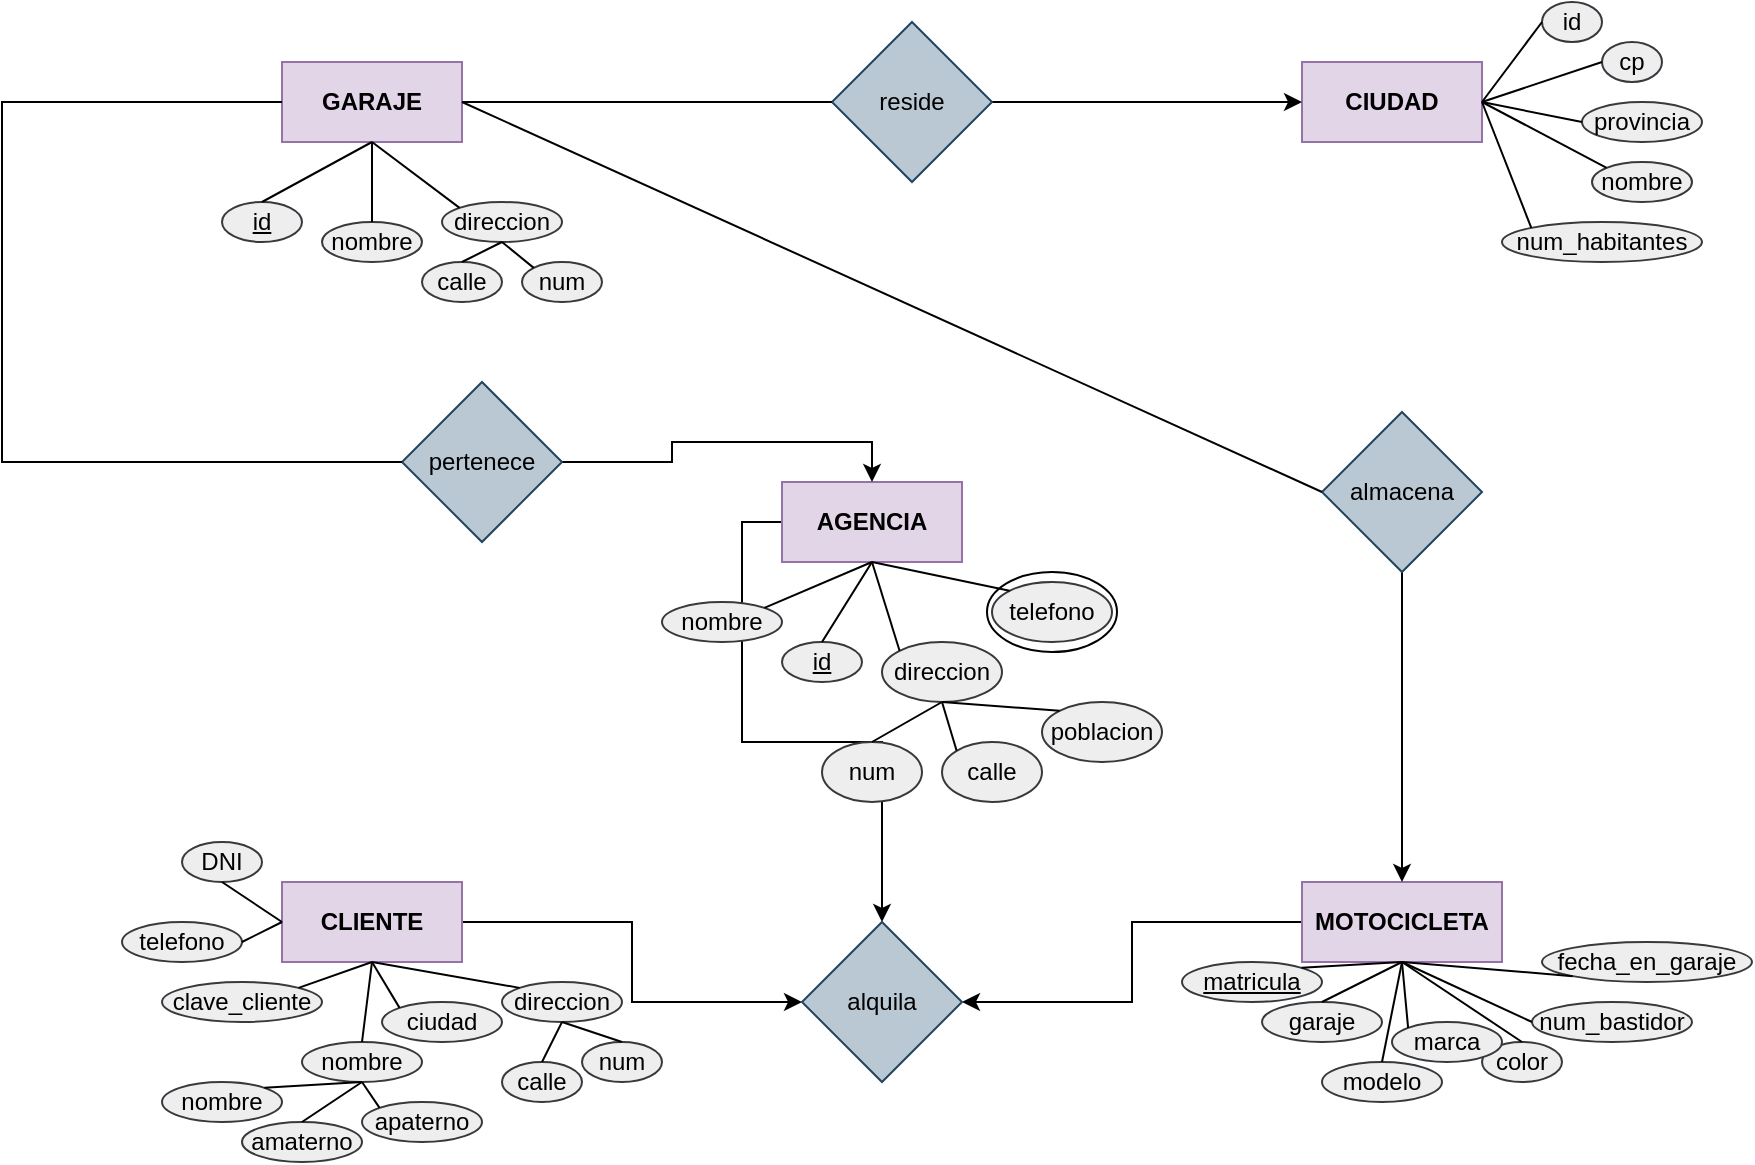<mxfile version="21.7.1" type="github">
  <diagram name="Página-1" id="6Qantz0VoZ0_T7V_tYev">
    <mxGraphModel dx="1158" dy="665" grid="1" gridSize="10" guides="1" tooltips="1" connect="1" arrows="1" fold="1" page="1" pageScale="1" pageWidth="1920" pageHeight="1200" math="0" shadow="0">
      <root>
        <mxCell id="0" />
        <mxCell id="1" parent="0" />
        <mxCell id="ZFLPJwySdcqMTgecmooD-103" style="edgeStyle=orthogonalEdgeStyle;rounded=0;orthogonalLoop=1;jettySize=auto;html=1;exitX=0;exitY=0.5;exitDx=0;exitDy=0;entryX=0.5;entryY=0;entryDx=0;entryDy=0;" edge="1" parent="1" source="ZFLPJwySdcqMTgecmooD-1" target="ZFLPJwySdcqMTgecmooD-93">
          <mxGeometry relative="1" as="geometry" />
        </mxCell>
        <mxCell id="ZFLPJwySdcqMTgecmooD-1" value="AGENCIA" style="rounded=0;whiteSpace=wrap;html=1;fillColor=#e1d5e7;strokeColor=#9673a6;fontStyle=1" vertex="1" parent="1">
          <mxGeometry x="990" y="530" width="90" height="40" as="geometry" />
        </mxCell>
        <mxCell id="ZFLPJwySdcqMTgecmooD-101" style="edgeStyle=orthogonalEdgeStyle;rounded=0;orthogonalLoop=1;jettySize=auto;html=1;exitX=1;exitY=0.5;exitDx=0;exitDy=0;entryX=0;entryY=0.5;entryDx=0;entryDy=0;" edge="1" parent="1" source="ZFLPJwySdcqMTgecmooD-2" target="ZFLPJwySdcqMTgecmooD-93">
          <mxGeometry relative="1" as="geometry" />
        </mxCell>
        <mxCell id="ZFLPJwySdcqMTgecmooD-2" value="CLIENTE" style="rounded=0;whiteSpace=wrap;html=1;fillColor=#e1d5e7;strokeColor=#9673a6;fontStyle=1" vertex="1" parent="1">
          <mxGeometry x="740" y="730" width="90" height="40" as="geometry" />
        </mxCell>
        <mxCell id="ZFLPJwySdcqMTgecmooD-4" value="GARAJE" style="rounded=0;whiteSpace=wrap;html=1;fillColor=#e1d5e7;strokeColor=#9673a6;fontStyle=1" vertex="1" parent="1">
          <mxGeometry x="740" y="320" width="90" height="40" as="geometry" />
        </mxCell>
        <mxCell id="ZFLPJwySdcqMTgecmooD-5" value="CIUDAD" style="rounded=0;whiteSpace=wrap;html=1;fillColor=#e1d5e7;strokeColor=#9673a6;fontStyle=1" vertex="1" parent="1">
          <mxGeometry x="1250" y="320" width="90" height="40" as="geometry" />
        </mxCell>
        <mxCell id="ZFLPJwySdcqMTgecmooD-102" style="edgeStyle=orthogonalEdgeStyle;rounded=0;orthogonalLoop=1;jettySize=auto;html=1;exitX=0;exitY=0.5;exitDx=0;exitDy=0;entryX=1;entryY=0.5;entryDx=0;entryDy=0;" edge="1" parent="1" source="ZFLPJwySdcqMTgecmooD-6" target="ZFLPJwySdcqMTgecmooD-93">
          <mxGeometry relative="1" as="geometry" />
        </mxCell>
        <mxCell id="ZFLPJwySdcqMTgecmooD-6" value="MOTOCICLETA" style="rounded=0;whiteSpace=wrap;html=1;fillColor=#e1d5e7;strokeColor=#9673a6;fontStyle=1" vertex="1" parent="1">
          <mxGeometry x="1250" y="730" width="100" height="40" as="geometry" />
        </mxCell>
        <mxCell id="ZFLPJwySdcqMTgecmooD-7" value="nombre" style="ellipse;whiteSpace=wrap;html=1;fillColor=#eeeeee;strokeColor=#36393d;" vertex="1" parent="1">
          <mxGeometry x="930" y="590" width="60" height="20" as="geometry" />
        </mxCell>
        <mxCell id="ZFLPJwySdcqMTgecmooD-8" value="id" style="ellipse;whiteSpace=wrap;html=1;fillColor=#eeeeee;strokeColor=#36393d;fontStyle=4" vertex="1" parent="1">
          <mxGeometry x="990" y="610" width="40" height="20" as="geometry" />
        </mxCell>
        <mxCell id="ZFLPJwySdcqMTgecmooD-9" value="direccion" style="ellipse;whiteSpace=wrap;html=1;fillColor=#eeeeee;strokeColor=#36393d;" vertex="1" parent="1">
          <mxGeometry x="1040" y="610" width="60" height="30" as="geometry" />
        </mxCell>
        <mxCell id="ZFLPJwySdcqMTgecmooD-10" value="calle" style="ellipse;whiteSpace=wrap;html=1;fillColor=#eeeeee;strokeColor=#36393d;" vertex="1" parent="1">
          <mxGeometry x="1070" y="660" width="50" height="30" as="geometry" />
        </mxCell>
        <mxCell id="ZFLPJwySdcqMTgecmooD-11" value="num" style="ellipse;whiteSpace=wrap;html=1;fillColor=#eeeeee;strokeColor=#36393d;" vertex="1" parent="1">
          <mxGeometry x="1010" y="660" width="50" height="30" as="geometry" />
        </mxCell>
        <mxCell id="ZFLPJwySdcqMTgecmooD-13" value="telefono" style="ellipse;whiteSpace=wrap;html=1;fillColor=#eeeeee;strokeColor=#36393d;" vertex="1" parent="1">
          <mxGeometry x="1095" y="580" width="60" height="30" as="geometry" />
        </mxCell>
        <mxCell id="ZFLPJwySdcqMTgecmooD-14" value="poblacion" style="ellipse;whiteSpace=wrap;html=1;fillColor=#eeeeee;strokeColor=#36393d;" vertex="1" parent="1">
          <mxGeometry x="1120" y="640" width="60" height="30" as="geometry" />
        </mxCell>
        <mxCell id="ZFLPJwySdcqMTgecmooD-16" value="" style="endArrow=none;html=1;rounded=0;entryX=0.5;entryY=1;entryDx=0;entryDy=0;exitX=1;exitY=0;exitDx=0;exitDy=0;" edge="1" parent="1" source="ZFLPJwySdcqMTgecmooD-7" target="ZFLPJwySdcqMTgecmooD-1">
          <mxGeometry width="50" height="50" relative="1" as="geometry">
            <mxPoint x="950" y="530" as="sourcePoint" />
            <mxPoint x="1000" y="480" as="targetPoint" />
          </mxGeometry>
        </mxCell>
        <mxCell id="ZFLPJwySdcqMTgecmooD-17" value="" style="endArrow=none;html=1;rounded=0;entryX=0.5;entryY=1;entryDx=0;entryDy=0;exitX=0.5;exitY=0;exitDx=0;exitDy=0;" edge="1" parent="1" source="ZFLPJwySdcqMTgecmooD-8" target="ZFLPJwySdcqMTgecmooD-1">
          <mxGeometry width="50" height="50" relative="1" as="geometry">
            <mxPoint x="1000" y="620" as="sourcePoint" />
            <mxPoint x="1045" y="580" as="targetPoint" />
          </mxGeometry>
        </mxCell>
        <mxCell id="ZFLPJwySdcqMTgecmooD-18" value="" style="endArrow=none;html=1;rounded=0;entryX=0.5;entryY=1;entryDx=0;entryDy=0;exitX=0;exitY=0;exitDx=0;exitDy=0;" edge="1" parent="1" source="ZFLPJwySdcqMTgecmooD-9" target="ZFLPJwySdcqMTgecmooD-1">
          <mxGeometry width="50" height="50" relative="1" as="geometry">
            <mxPoint x="1060" y="640" as="sourcePoint" />
            <mxPoint x="1045" y="580" as="targetPoint" />
          </mxGeometry>
        </mxCell>
        <mxCell id="ZFLPJwySdcqMTgecmooD-19" value="" style="endArrow=none;html=1;rounded=0;entryX=0.5;entryY=1;entryDx=0;entryDy=0;exitX=0;exitY=0;exitDx=0;exitDy=0;" edge="1" parent="1" source="ZFLPJwySdcqMTgecmooD-13" target="ZFLPJwySdcqMTgecmooD-1">
          <mxGeometry width="50" height="50" relative="1" as="geometry">
            <mxPoint x="1109" y="614" as="sourcePoint" />
            <mxPoint x="1045" y="580" as="targetPoint" />
          </mxGeometry>
        </mxCell>
        <mxCell id="ZFLPJwySdcqMTgecmooD-20" value="" style="endArrow=none;html=1;rounded=0;entryX=0.5;entryY=1;entryDx=0;entryDy=0;exitX=0;exitY=0;exitDx=0;exitDy=0;" edge="1" parent="1" source="ZFLPJwySdcqMTgecmooD-10" target="ZFLPJwySdcqMTgecmooD-9">
          <mxGeometry width="50" height="50" relative="1" as="geometry">
            <mxPoint x="1059" y="624" as="sourcePoint" />
            <mxPoint x="1045" y="580" as="targetPoint" />
          </mxGeometry>
        </mxCell>
        <mxCell id="ZFLPJwySdcqMTgecmooD-21" value="" style="endArrow=none;html=1;rounded=0;entryX=0.5;entryY=1;entryDx=0;entryDy=0;exitX=0.5;exitY=0;exitDx=0;exitDy=0;" edge="1" parent="1" source="ZFLPJwySdcqMTgecmooD-11" target="ZFLPJwySdcqMTgecmooD-9">
          <mxGeometry width="50" height="50" relative="1" as="geometry">
            <mxPoint x="1087" y="674" as="sourcePoint" />
            <mxPoint x="1080" y="650" as="targetPoint" />
          </mxGeometry>
        </mxCell>
        <mxCell id="ZFLPJwySdcqMTgecmooD-22" value="" style="endArrow=none;html=1;rounded=0;entryX=0.5;entryY=1;entryDx=0;entryDy=0;exitX=0;exitY=0;exitDx=0;exitDy=0;" edge="1" parent="1" source="ZFLPJwySdcqMTgecmooD-14" target="ZFLPJwySdcqMTgecmooD-9">
          <mxGeometry width="50" height="50" relative="1" as="geometry">
            <mxPoint x="1205" y="650" as="sourcePoint" />
            <mxPoint x="1080" y="650" as="targetPoint" />
          </mxGeometry>
        </mxCell>
        <mxCell id="ZFLPJwySdcqMTgecmooD-23" value="" style="ellipse;whiteSpace=wrap;html=1;fillColor=none;" vertex="1" parent="1">
          <mxGeometry x="1092.5" y="575" width="65" height="40" as="geometry" />
        </mxCell>
        <mxCell id="ZFLPJwySdcqMTgecmooD-24" value="id" style="ellipse;whiteSpace=wrap;html=1;fillColor=#eeeeee;strokeColor=#36393d;fontStyle=4" vertex="1" parent="1">
          <mxGeometry x="710" y="390" width="40" height="20" as="geometry" />
        </mxCell>
        <mxCell id="ZFLPJwySdcqMTgecmooD-25" value="nombre" style="ellipse;whiteSpace=wrap;html=1;fillColor=#eeeeee;strokeColor=#36393d;" vertex="1" parent="1">
          <mxGeometry x="760" y="400" width="50" height="20" as="geometry" />
        </mxCell>
        <mxCell id="ZFLPJwySdcqMTgecmooD-26" value="direccion" style="ellipse;whiteSpace=wrap;html=1;fillColor=#eeeeee;strokeColor=#36393d;" vertex="1" parent="1">
          <mxGeometry x="820" y="390" width="60" height="20" as="geometry" />
        </mxCell>
        <mxCell id="ZFLPJwySdcqMTgecmooD-28" value="calle" style="ellipse;whiteSpace=wrap;html=1;fillColor=#eeeeee;strokeColor=#36393d;" vertex="1" parent="1">
          <mxGeometry x="810" y="420" width="40" height="20" as="geometry" />
        </mxCell>
        <mxCell id="ZFLPJwySdcqMTgecmooD-29" value="num" style="ellipse;whiteSpace=wrap;html=1;fillColor=#eeeeee;strokeColor=#36393d;" vertex="1" parent="1">
          <mxGeometry x="860" y="420" width="40" height="20" as="geometry" />
        </mxCell>
        <mxCell id="ZFLPJwySdcqMTgecmooD-30" value="" style="endArrow=none;html=1;rounded=0;entryX=0.5;entryY=1;entryDx=0;entryDy=0;exitX=0.5;exitY=0;exitDx=0;exitDy=0;" edge="1" parent="1" source="ZFLPJwySdcqMTgecmooD-24" target="ZFLPJwySdcqMTgecmooD-4">
          <mxGeometry width="50" height="50" relative="1" as="geometry">
            <mxPoint x="1020" y="620" as="sourcePoint" />
            <mxPoint x="1045" y="580" as="targetPoint" />
          </mxGeometry>
        </mxCell>
        <mxCell id="ZFLPJwySdcqMTgecmooD-31" value="" style="endArrow=none;html=1;rounded=0;exitX=0.5;exitY=0;exitDx=0;exitDy=0;entryX=0.5;entryY=1;entryDx=0;entryDy=0;" edge="1" parent="1" source="ZFLPJwySdcqMTgecmooD-25" target="ZFLPJwySdcqMTgecmooD-4">
          <mxGeometry width="50" height="50" relative="1" as="geometry">
            <mxPoint x="740" y="400" as="sourcePoint" />
            <mxPoint x="790" y="380" as="targetPoint" />
          </mxGeometry>
        </mxCell>
        <mxCell id="ZFLPJwySdcqMTgecmooD-32" value="" style="endArrow=none;html=1;rounded=0;exitX=0;exitY=0;exitDx=0;exitDy=0;entryX=0.5;entryY=1;entryDx=0;entryDy=0;" edge="1" parent="1" source="ZFLPJwySdcqMTgecmooD-26" target="ZFLPJwySdcqMTgecmooD-4">
          <mxGeometry width="50" height="50" relative="1" as="geometry">
            <mxPoint x="795" y="420" as="sourcePoint" />
            <mxPoint x="820" y="390" as="targetPoint" />
          </mxGeometry>
        </mxCell>
        <mxCell id="ZFLPJwySdcqMTgecmooD-33" value="" style="endArrow=none;html=1;rounded=0;exitX=0.5;exitY=0;exitDx=0;exitDy=0;entryX=0.5;entryY=1;entryDx=0;entryDy=0;" edge="1" parent="1" source="ZFLPJwySdcqMTgecmooD-28" target="ZFLPJwySdcqMTgecmooD-26">
          <mxGeometry width="50" height="50" relative="1" as="geometry">
            <mxPoint x="839" y="403" as="sourcePoint" />
            <mxPoint x="795" y="380" as="targetPoint" />
          </mxGeometry>
        </mxCell>
        <mxCell id="ZFLPJwySdcqMTgecmooD-34" value="" style="endArrow=none;html=1;rounded=0;exitX=0;exitY=0;exitDx=0;exitDy=0;entryX=0.5;entryY=1;entryDx=0;entryDy=0;" edge="1" parent="1" source="ZFLPJwySdcqMTgecmooD-29" target="ZFLPJwySdcqMTgecmooD-26">
          <mxGeometry width="50" height="50" relative="1" as="geometry">
            <mxPoint x="840" y="430" as="sourcePoint" />
            <mxPoint x="860" y="420" as="targetPoint" />
          </mxGeometry>
        </mxCell>
        <mxCell id="ZFLPJwySdcqMTgecmooD-35" value="id" style="ellipse;whiteSpace=wrap;html=1;fillColor=#eeeeee;strokeColor=#36393d;" vertex="1" parent="1">
          <mxGeometry x="1370" y="290" width="30" height="20" as="geometry" />
        </mxCell>
        <mxCell id="ZFLPJwySdcqMTgecmooD-37" value="nombre" style="ellipse;whiteSpace=wrap;html=1;fillColor=#eeeeee;strokeColor=#36393d;" vertex="1" parent="1">
          <mxGeometry x="1395" y="370" width="50" height="20" as="geometry" />
        </mxCell>
        <mxCell id="ZFLPJwySdcqMTgecmooD-38" value="provincia" style="ellipse;whiteSpace=wrap;html=1;fillColor=#eeeeee;strokeColor=#36393d;" vertex="1" parent="1">
          <mxGeometry x="1390" y="340" width="60" height="20" as="geometry" />
        </mxCell>
        <mxCell id="ZFLPJwySdcqMTgecmooD-39" value="num_habitantes" style="ellipse;whiteSpace=wrap;html=1;fillColor=#eeeeee;strokeColor=#36393d;" vertex="1" parent="1">
          <mxGeometry x="1350" y="400" width="100" height="20" as="geometry" />
        </mxCell>
        <mxCell id="ZFLPJwySdcqMTgecmooD-40" value="cp" style="ellipse;whiteSpace=wrap;html=1;fillColor=#eeeeee;strokeColor=#36393d;" vertex="1" parent="1">
          <mxGeometry x="1400" y="310" width="30" height="20" as="geometry" />
        </mxCell>
        <mxCell id="ZFLPJwySdcqMTgecmooD-42" value="" style="endArrow=none;html=1;rounded=0;exitX=1;exitY=0.5;exitDx=0;exitDy=0;entryX=0;entryY=0.5;entryDx=0;entryDy=0;" edge="1" parent="1" source="ZFLPJwySdcqMTgecmooD-5" target="ZFLPJwySdcqMTgecmooD-35">
          <mxGeometry width="50" height="50" relative="1" as="geometry">
            <mxPoint x="838" y="403" as="sourcePoint" />
            <mxPoint x="795" y="380" as="targetPoint" />
          </mxGeometry>
        </mxCell>
        <mxCell id="ZFLPJwySdcqMTgecmooD-43" value="" style="endArrow=none;html=1;rounded=0;exitX=1;exitY=0.5;exitDx=0;exitDy=0;entryX=0;entryY=0.5;entryDx=0;entryDy=0;" edge="1" parent="1" source="ZFLPJwySdcqMTgecmooD-5" target="ZFLPJwySdcqMTgecmooD-40">
          <mxGeometry width="50" height="50" relative="1" as="geometry">
            <mxPoint x="1350" y="350" as="sourcePoint" />
            <mxPoint x="1380" y="310" as="targetPoint" />
          </mxGeometry>
        </mxCell>
        <mxCell id="ZFLPJwySdcqMTgecmooD-44" value="" style="endArrow=none;html=1;rounded=0;exitX=1;exitY=0.5;exitDx=0;exitDy=0;entryX=0;entryY=0.5;entryDx=0;entryDy=0;" edge="1" parent="1" source="ZFLPJwySdcqMTgecmooD-5" target="ZFLPJwySdcqMTgecmooD-38">
          <mxGeometry width="50" height="50" relative="1" as="geometry">
            <mxPoint x="1360" y="360" as="sourcePoint" />
            <mxPoint x="1390" y="320" as="targetPoint" />
          </mxGeometry>
        </mxCell>
        <mxCell id="ZFLPJwySdcqMTgecmooD-45" value="" style="endArrow=none;html=1;rounded=0;exitX=1;exitY=0.5;exitDx=0;exitDy=0;entryX=0;entryY=0;entryDx=0;entryDy=0;" edge="1" parent="1" source="ZFLPJwySdcqMTgecmooD-5" target="ZFLPJwySdcqMTgecmooD-37">
          <mxGeometry width="50" height="50" relative="1" as="geometry">
            <mxPoint x="1350" y="350" as="sourcePoint" />
            <mxPoint x="1410" y="330" as="targetPoint" />
          </mxGeometry>
        </mxCell>
        <mxCell id="ZFLPJwySdcqMTgecmooD-46" value="" style="endArrow=none;html=1;rounded=0;exitX=1;exitY=0.5;exitDx=0;exitDy=0;entryX=0;entryY=0;entryDx=0;entryDy=0;" edge="1" parent="1" source="ZFLPJwySdcqMTgecmooD-5" target="ZFLPJwySdcqMTgecmooD-39">
          <mxGeometry width="50" height="50" relative="1" as="geometry">
            <mxPoint x="1350" y="350" as="sourcePoint" />
            <mxPoint x="1412" y="383" as="targetPoint" />
          </mxGeometry>
        </mxCell>
        <mxCell id="ZFLPJwySdcqMTgecmooD-47" value="clave_cliente" style="ellipse;whiteSpace=wrap;html=1;fillColor=#eeeeee;strokeColor=#36393d;" vertex="1" parent="1">
          <mxGeometry x="680" y="780" width="80" height="20" as="geometry" />
        </mxCell>
        <mxCell id="ZFLPJwySdcqMTgecmooD-48" value="nombre" style="ellipse;whiteSpace=wrap;html=1;fillColor=#eeeeee;strokeColor=#36393d;" vertex="1" parent="1">
          <mxGeometry x="750" y="810" width="60" height="20" as="geometry" />
        </mxCell>
        <mxCell id="ZFLPJwySdcqMTgecmooD-49" value="nombre" style="ellipse;whiteSpace=wrap;html=1;fillColor=#eeeeee;strokeColor=#36393d;" vertex="1" parent="1">
          <mxGeometry x="680" y="830" width="60" height="20" as="geometry" />
        </mxCell>
        <mxCell id="ZFLPJwySdcqMTgecmooD-50" value="apaterno" style="ellipse;whiteSpace=wrap;html=1;fillColor=#eeeeee;strokeColor=#36393d;" vertex="1" parent="1">
          <mxGeometry x="780" y="840" width="60" height="20" as="geometry" />
        </mxCell>
        <mxCell id="ZFLPJwySdcqMTgecmooD-51" value="amaterno" style="ellipse;whiteSpace=wrap;html=1;fillColor=#eeeeee;strokeColor=#36393d;" vertex="1" parent="1">
          <mxGeometry x="720" y="850" width="60" height="20" as="geometry" />
        </mxCell>
        <mxCell id="ZFLPJwySdcqMTgecmooD-52" value="ciudad" style="ellipse;whiteSpace=wrap;html=1;fillColor=#eeeeee;strokeColor=#36393d;" vertex="1" parent="1">
          <mxGeometry x="790" y="790" width="60" height="20" as="geometry" />
        </mxCell>
        <mxCell id="ZFLPJwySdcqMTgecmooD-53" value="calle" style="ellipse;whiteSpace=wrap;html=1;fillColor=#eeeeee;strokeColor=#36393d;" vertex="1" parent="1">
          <mxGeometry x="850" y="820" width="40" height="20" as="geometry" />
        </mxCell>
        <mxCell id="ZFLPJwySdcqMTgecmooD-55" value="num" style="ellipse;whiteSpace=wrap;html=1;fillColor=#eeeeee;strokeColor=#36393d;" vertex="1" parent="1">
          <mxGeometry x="890" y="810" width="40" height="20" as="geometry" />
        </mxCell>
        <mxCell id="ZFLPJwySdcqMTgecmooD-56" value="direccion" style="ellipse;whiteSpace=wrap;html=1;fillColor=#eeeeee;strokeColor=#36393d;" vertex="1" parent="1">
          <mxGeometry x="850" y="780" width="60" height="20" as="geometry" />
        </mxCell>
        <mxCell id="ZFLPJwySdcqMTgecmooD-57" value="telefono" style="ellipse;whiteSpace=wrap;html=1;fillColor=#eeeeee;strokeColor=#36393d;" vertex="1" parent="1">
          <mxGeometry x="660" y="750" width="60" height="20" as="geometry" />
        </mxCell>
        <mxCell id="ZFLPJwySdcqMTgecmooD-58" value="DNI" style="ellipse;whiteSpace=wrap;html=1;fillColor=#eeeeee;strokeColor=#36393d;" vertex="1" parent="1">
          <mxGeometry x="690" y="710" width="40" height="20" as="geometry" />
        </mxCell>
        <mxCell id="ZFLPJwySdcqMTgecmooD-60" value="" style="endArrow=none;html=1;rounded=0;entryX=0.5;entryY=1;entryDx=0;entryDy=0;exitX=1;exitY=0;exitDx=0;exitDy=0;" edge="1" parent="1" source="ZFLPJwySdcqMTgecmooD-47" target="ZFLPJwySdcqMTgecmooD-2">
          <mxGeometry width="50" height="50" relative="1" as="geometry">
            <mxPoint x="1045" y="670" as="sourcePoint" />
            <mxPoint x="1080" y="650" as="targetPoint" />
          </mxGeometry>
        </mxCell>
        <mxCell id="ZFLPJwySdcqMTgecmooD-61" value="" style="endArrow=none;html=1;rounded=0;entryX=0.5;entryY=1;entryDx=0;entryDy=0;exitX=0.5;exitY=0;exitDx=0;exitDy=0;" edge="1" parent="1" source="ZFLPJwySdcqMTgecmooD-48" target="ZFLPJwySdcqMTgecmooD-2">
          <mxGeometry width="50" height="50" relative="1" as="geometry">
            <mxPoint x="730" y="800" as="sourcePoint" />
            <mxPoint x="795" y="780" as="targetPoint" />
          </mxGeometry>
        </mxCell>
        <mxCell id="ZFLPJwySdcqMTgecmooD-62" value="" style="endArrow=none;html=1;rounded=0;entryX=0.5;entryY=1;entryDx=0;entryDy=0;exitX=1;exitY=0;exitDx=0;exitDy=0;" edge="1" parent="1" source="ZFLPJwySdcqMTgecmooD-49" target="ZFLPJwySdcqMTgecmooD-48">
          <mxGeometry width="50" height="50" relative="1" as="geometry">
            <mxPoint x="800" y="820" as="sourcePoint" />
            <mxPoint x="795" y="780" as="targetPoint" />
          </mxGeometry>
        </mxCell>
        <mxCell id="ZFLPJwySdcqMTgecmooD-63" value="" style="endArrow=none;html=1;rounded=0;entryX=0.5;entryY=1;entryDx=0;entryDy=0;exitX=0.5;exitY=0;exitDx=0;exitDy=0;" edge="1" parent="1" source="ZFLPJwySdcqMTgecmooD-51" target="ZFLPJwySdcqMTgecmooD-48">
          <mxGeometry width="50" height="50" relative="1" as="geometry">
            <mxPoint x="760" y="850" as="sourcePoint" />
            <mxPoint x="778" y="837" as="targetPoint" />
          </mxGeometry>
        </mxCell>
        <mxCell id="ZFLPJwySdcqMTgecmooD-64" value="" style="endArrow=none;html=1;rounded=0;entryX=0.5;entryY=1;entryDx=0;entryDy=0;exitX=0;exitY=0;exitDx=0;exitDy=0;" edge="1" parent="1" source="ZFLPJwySdcqMTgecmooD-50" target="ZFLPJwySdcqMTgecmooD-48">
          <mxGeometry width="50" height="50" relative="1" as="geometry">
            <mxPoint x="795" y="880" as="sourcePoint" />
            <mxPoint x="800" y="840" as="targetPoint" />
          </mxGeometry>
        </mxCell>
        <mxCell id="ZFLPJwySdcqMTgecmooD-65" value="" style="endArrow=none;html=1;rounded=0;entryX=0.5;entryY=1;entryDx=0;entryDy=0;exitX=0;exitY=0;exitDx=0;exitDy=0;" edge="1" parent="1" source="ZFLPJwySdcqMTgecmooD-52" target="ZFLPJwySdcqMTgecmooD-2">
          <mxGeometry width="50" height="50" relative="1" as="geometry">
            <mxPoint x="790" y="820" as="sourcePoint" />
            <mxPoint x="795" y="780" as="targetPoint" />
          </mxGeometry>
        </mxCell>
        <mxCell id="ZFLPJwySdcqMTgecmooD-66" value="" style="endArrow=none;html=1;rounded=0;entryX=0;entryY=0.5;entryDx=0;entryDy=0;exitX=0.5;exitY=1;exitDx=0;exitDy=0;" edge="1" parent="1" source="ZFLPJwySdcqMTgecmooD-58" target="ZFLPJwySdcqMTgecmooD-2">
          <mxGeometry width="50" height="50" relative="1" as="geometry">
            <mxPoint x="818" y="803" as="sourcePoint" />
            <mxPoint x="795" y="780" as="targetPoint" />
          </mxGeometry>
        </mxCell>
        <mxCell id="ZFLPJwySdcqMTgecmooD-67" value="" style="endArrow=none;html=1;rounded=0;entryX=0.5;entryY=1;entryDx=0;entryDy=0;exitX=0;exitY=0;exitDx=0;exitDy=0;" edge="1" parent="1" source="ZFLPJwySdcqMTgecmooD-56" target="ZFLPJwySdcqMTgecmooD-2">
          <mxGeometry width="50" height="50" relative="1" as="geometry">
            <mxPoint x="850" y="790" as="sourcePoint" />
            <mxPoint x="795" y="780" as="targetPoint" />
          </mxGeometry>
        </mxCell>
        <mxCell id="ZFLPJwySdcqMTgecmooD-68" value="" style="endArrow=none;html=1;rounded=0;entryX=0.5;entryY=1;entryDx=0;entryDy=0;exitX=0.5;exitY=0;exitDx=0;exitDy=0;" edge="1" parent="1" source="ZFLPJwySdcqMTgecmooD-53" target="ZFLPJwySdcqMTgecmooD-56">
          <mxGeometry width="50" height="50" relative="1" as="geometry">
            <mxPoint x="869" y="793" as="sourcePoint" />
            <mxPoint x="795" y="780" as="targetPoint" />
          </mxGeometry>
        </mxCell>
        <mxCell id="ZFLPJwySdcqMTgecmooD-69" value="" style="endArrow=none;html=1;rounded=0;entryX=0.5;entryY=1;entryDx=0;entryDy=0;exitX=0.5;exitY=0;exitDx=0;exitDy=0;" edge="1" parent="1" source="ZFLPJwySdcqMTgecmooD-55" target="ZFLPJwySdcqMTgecmooD-56">
          <mxGeometry width="50" height="50" relative="1" as="geometry">
            <mxPoint x="880" y="830" as="sourcePoint" />
            <mxPoint x="890" y="810" as="targetPoint" />
          </mxGeometry>
        </mxCell>
        <mxCell id="ZFLPJwySdcqMTgecmooD-70" value="" style="endArrow=none;html=1;rounded=0;entryX=0;entryY=0.5;entryDx=0;entryDy=0;exitX=1;exitY=0.5;exitDx=0;exitDy=0;" edge="1" parent="1" source="ZFLPJwySdcqMTgecmooD-57" target="ZFLPJwySdcqMTgecmooD-2">
          <mxGeometry width="50" height="50" relative="1" as="geometry">
            <mxPoint x="720" y="740" as="sourcePoint" />
            <mxPoint x="750" y="760" as="targetPoint" />
          </mxGeometry>
        </mxCell>
        <mxCell id="ZFLPJwySdcqMTgecmooD-71" value="matricula" style="ellipse;whiteSpace=wrap;html=1;fillColor=#eeeeee;strokeColor=#36393d;fontStyle=4" vertex="1" parent="1">
          <mxGeometry x="1190" y="770" width="70" height="20" as="geometry" />
        </mxCell>
        <mxCell id="ZFLPJwySdcqMTgecmooD-73" value="garaje" style="ellipse;whiteSpace=wrap;html=1;fillColor=#eeeeee;strokeColor=#36393d;" vertex="1" parent="1">
          <mxGeometry x="1230" y="790" width="60" height="20" as="geometry" />
        </mxCell>
        <mxCell id="ZFLPJwySdcqMTgecmooD-75" value="color" style="ellipse;whiteSpace=wrap;html=1;fillColor=#eeeeee;strokeColor=#36393d;" vertex="1" parent="1">
          <mxGeometry x="1340" y="810" width="40" height="20" as="geometry" />
        </mxCell>
        <mxCell id="ZFLPJwySdcqMTgecmooD-76" value="modelo" style="ellipse;whiteSpace=wrap;html=1;fillColor=#eeeeee;strokeColor=#36393d;" vertex="1" parent="1">
          <mxGeometry x="1260" y="820" width="60" height="20" as="geometry" />
        </mxCell>
        <mxCell id="ZFLPJwySdcqMTgecmooD-77" value="marca" style="ellipse;whiteSpace=wrap;html=1;fillColor=#eeeeee;strokeColor=#36393d;" vertex="1" parent="1">
          <mxGeometry x="1295" y="800" width="55" height="20" as="geometry" />
        </mxCell>
        <mxCell id="ZFLPJwySdcqMTgecmooD-78" value="fecha_en_garaje" style="ellipse;whiteSpace=wrap;html=1;fillColor=#eeeeee;strokeColor=#36393d;" vertex="1" parent="1">
          <mxGeometry x="1370" y="760" width="105" height="20" as="geometry" />
        </mxCell>
        <mxCell id="ZFLPJwySdcqMTgecmooD-80" value="num_bastidor" style="ellipse;whiteSpace=wrap;html=1;fillColor=#eeeeee;strokeColor=#36393d;" vertex="1" parent="1">
          <mxGeometry x="1365" y="790" width="80" height="20" as="geometry" />
        </mxCell>
        <mxCell id="ZFLPJwySdcqMTgecmooD-83" value="" style="endArrow=none;html=1;rounded=0;entryX=1;entryY=0;entryDx=0;entryDy=0;exitX=0.5;exitY=1;exitDx=0;exitDy=0;" edge="1" parent="1" source="ZFLPJwySdcqMTgecmooD-6" target="ZFLPJwySdcqMTgecmooD-71">
          <mxGeometry width="50" height="50" relative="1" as="geometry">
            <mxPoint x="1169" y="830" as="sourcePoint" />
            <mxPoint x="1110" y="826" as="targetPoint" />
          </mxGeometry>
        </mxCell>
        <mxCell id="ZFLPJwySdcqMTgecmooD-84" value="" style="endArrow=none;html=1;rounded=0;entryX=0.5;entryY=0;entryDx=0;entryDy=0;exitX=0.5;exitY=1;exitDx=0;exitDy=0;" edge="1" parent="1" source="ZFLPJwySdcqMTgecmooD-6" target="ZFLPJwySdcqMTgecmooD-73">
          <mxGeometry width="50" height="50" relative="1" as="geometry">
            <mxPoint x="1310" y="780" as="sourcePoint" />
            <mxPoint x="1260" y="793" as="targetPoint" />
          </mxGeometry>
        </mxCell>
        <mxCell id="ZFLPJwySdcqMTgecmooD-85" value="" style="endArrow=none;html=1;rounded=0;entryX=0.5;entryY=0;entryDx=0;entryDy=0;exitX=0.5;exitY=1;exitDx=0;exitDy=0;" edge="1" parent="1" source="ZFLPJwySdcqMTgecmooD-6" target="ZFLPJwySdcqMTgecmooD-76">
          <mxGeometry width="50" height="50" relative="1" as="geometry">
            <mxPoint x="1310" y="780" as="sourcePoint" />
            <mxPoint x="1280" y="810" as="targetPoint" />
          </mxGeometry>
        </mxCell>
        <mxCell id="ZFLPJwySdcqMTgecmooD-86" value="" style="endArrow=none;html=1;rounded=0;entryX=0;entryY=0;entryDx=0;entryDy=0;exitX=0.5;exitY=1;exitDx=0;exitDy=0;" edge="1" parent="1" source="ZFLPJwySdcqMTgecmooD-6" target="ZFLPJwySdcqMTgecmooD-77">
          <mxGeometry width="50" height="50" relative="1" as="geometry">
            <mxPoint x="1310" y="780" as="sourcePoint" />
            <mxPoint x="1320" y="830" as="targetPoint" />
          </mxGeometry>
        </mxCell>
        <mxCell id="ZFLPJwySdcqMTgecmooD-87" value="" style="endArrow=none;html=1;rounded=0;entryX=0.5;entryY=0;entryDx=0;entryDy=0;exitX=0.5;exitY=1;exitDx=0;exitDy=0;" edge="1" parent="1" source="ZFLPJwySdcqMTgecmooD-6" target="ZFLPJwySdcqMTgecmooD-75">
          <mxGeometry width="50" height="50" relative="1" as="geometry">
            <mxPoint x="1310" y="780" as="sourcePoint" />
            <mxPoint x="1333" y="813" as="targetPoint" />
          </mxGeometry>
        </mxCell>
        <mxCell id="ZFLPJwySdcqMTgecmooD-88" value="" style="endArrow=none;html=1;rounded=0;entryX=0;entryY=0.5;entryDx=0;entryDy=0;exitX=0.5;exitY=1;exitDx=0;exitDy=0;" edge="1" parent="1" source="ZFLPJwySdcqMTgecmooD-6" target="ZFLPJwySdcqMTgecmooD-80">
          <mxGeometry width="50" height="50" relative="1" as="geometry">
            <mxPoint x="1310" y="780" as="sourcePoint" />
            <mxPoint x="1400" y="820" as="targetPoint" />
          </mxGeometry>
        </mxCell>
        <mxCell id="ZFLPJwySdcqMTgecmooD-89" value="" style="endArrow=none;html=1;rounded=0;entryX=0;entryY=1;entryDx=0;entryDy=0;exitX=0.5;exitY=1;exitDx=0;exitDy=0;" edge="1" parent="1" source="ZFLPJwySdcqMTgecmooD-6" target="ZFLPJwySdcqMTgecmooD-78">
          <mxGeometry width="50" height="50" relative="1" as="geometry">
            <mxPoint x="1310" y="780" as="sourcePoint" />
            <mxPoint x="1390" y="800" as="targetPoint" />
          </mxGeometry>
        </mxCell>
        <mxCell id="ZFLPJwySdcqMTgecmooD-94" style="edgeStyle=orthogonalEdgeStyle;rounded=0;orthogonalLoop=1;jettySize=auto;html=1;exitX=1;exitY=0.5;exitDx=0;exitDy=0;entryX=0;entryY=0.5;entryDx=0;entryDy=0;" edge="1" parent="1" source="ZFLPJwySdcqMTgecmooD-90" target="ZFLPJwySdcqMTgecmooD-5">
          <mxGeometry relative="1" as="geometry" />
        </mxCell>
        <mxCell id="ZFLPJwySdcqMTgecmooD-90" value="reside" style="rhombus;whiteSpace=wrap;html=1;fillColor=#bac8d3;strokeColor=#23445d;" vertex="1" parent="1">
          <mxGeometry x="1015" y="300" width="80" height="80" as="geometry" />
        </mxCell>
        <mxCell id="ZFLPJwySdcqMTgecmooD-97" style="edgeStyle=orthogonalEdgeStyle;rounded=0;orthogonalLoop=1;jettySize=auto;html=1;exitX=1;exitY=0.5;exitDx=0;exitDy=0;entryX=0.5;entryY=0;entryDx=0;entryDy=0;" edge="1" parent="1" source="ZFLPJwySdcqMTgecmooD-91" target="ZFLPJwySdcqMTgecmooD-1">
          <mxGeometry relative="1" as="geometry" />
        </mxCell>
        <mxCell id="ZFLPJwySdcqMTgecmooD-91" value="pertenece" style="rhombus;whiteSpace=wrap;html=1;fillColor=#bac8d3;strokeColor=#23445d;" vertex="1" parent="1">
          <mxGeometry x="800" y="480" width="80" height="80" as="geometry" />
        </mxCell>
        <mxCell id="ZFLPJwySdcqMTgecmooD-99" style="edgeStyle=orthogonalEdgeStyle;rounded=0;orthogonalLoop=1;jettySize=auto;html=1;exitX=0.5;exitY=1;exitDx=0;exitDy=0;entryX=0.5;entryY=0;entryDx=0;entryDy=0;" edge="1" parent="1" source="ZFLPJwySdcqMTgecmooD-92" target="ZFLPJwySdcqMTgecmooD-6">
          <mxGeometry relative="1" as="geometry" />
        </mxCell>
        <mxCell id="ZFLPJwySdcqMTgecmooD-92" value="almacena" style="rhombus;whiteSpace=wrap;html=1;fillColor=#bac8d3;strokeColor=#23445d;" vertex="1" parent="1">
          <mxGeometry x="1260" y="495" width="80" height="80" as="geometry" />
        </mxCell>
        <mxCell id="ZFLPJwySdcqMTgecmooD-93" value="alquila" style="rhombus;whiteSpace=wrap;html=1;fillColor=#bac8d3;strokeColor=#23445d;" vertex="1" parent="1">
          <mxGeometry x="1000" y="750" width="80" height="80" as="geometry" />
        </mxCell>
        <mxCell id="ZFLPJwySdcqMTgecmooD-95" value="" style="endArrow=none;html=1;rounded=0;exitX=1;exitY=0.5;exitDx=0;exitDy=0;entryX=0;entryY=0.5;entryDx=0;entryDy=0;" edge="1" parent="1" source="ZFLPJwySdcqMTgecmooD-4" target="ZFLPJwySdcqMTgecmooD-90">
          <mxGeometry width="50" height="50" relative="1" as="geometry">
            <mxPoint x="970" y="580" as="sourcePoint" />
            <mxPoint x="1020" y="530" as="targetPoint" />
          </mxGeometry>
        </mxCell>
        <mxCell id="ZFLPJwySdcqMTgecmooD-98" value="" style="endArrow=none;html=1;rounded=0;entryX=0;entryY=0.5;entryDx=0;entryDy=0;exitX=0;exitY=0.5;exitDx=0;exitDy=0;" edge="1" parent="1" source="ZFLPJwySdcqMTgecmooD-91" target="ZFLPJwySdcqMTgecmooD-4">
          <mxGeometry width="50" height="50" relative="1" as="geometry">
            <mxPoint x="740" y="400" as="sourcePoint" />
            <mxPoint x="795" y="370" as="targetPoint" />
            <Array as="points">
              <mxPoint x="600" y="520" />
              <mxPoint x="600" y="340" />
            </Array>
          </mxGeometry>
        </mxCell>
        <mxCell id="ZFLPJwySdcqMTgecmooD-100" value="" style="endArrow=none;html=1;rounded=0;entryX=0;entryY=0.5;entryDx=0;entryDy=0;exitX=1;exitY=0.5;exitDx=0;exitDy=0;" edge="1" parent="1" source="ZFLPJwySdcqMTgecmooD-4" target="ZFLPJwySdcqMTgecmooD-92">
          <mxGeometry width="50" height="50" relative="1" as="geometry">
            <mxPoint x="890" y="380" as="sourcePoint" />
            <mxPoint x="1025" y="350" as="targetPoint" />
          </mxGeometry>
        </mxCell>
      </root>
    </mxGraphModel>
  </diagram>
</mxfile>
